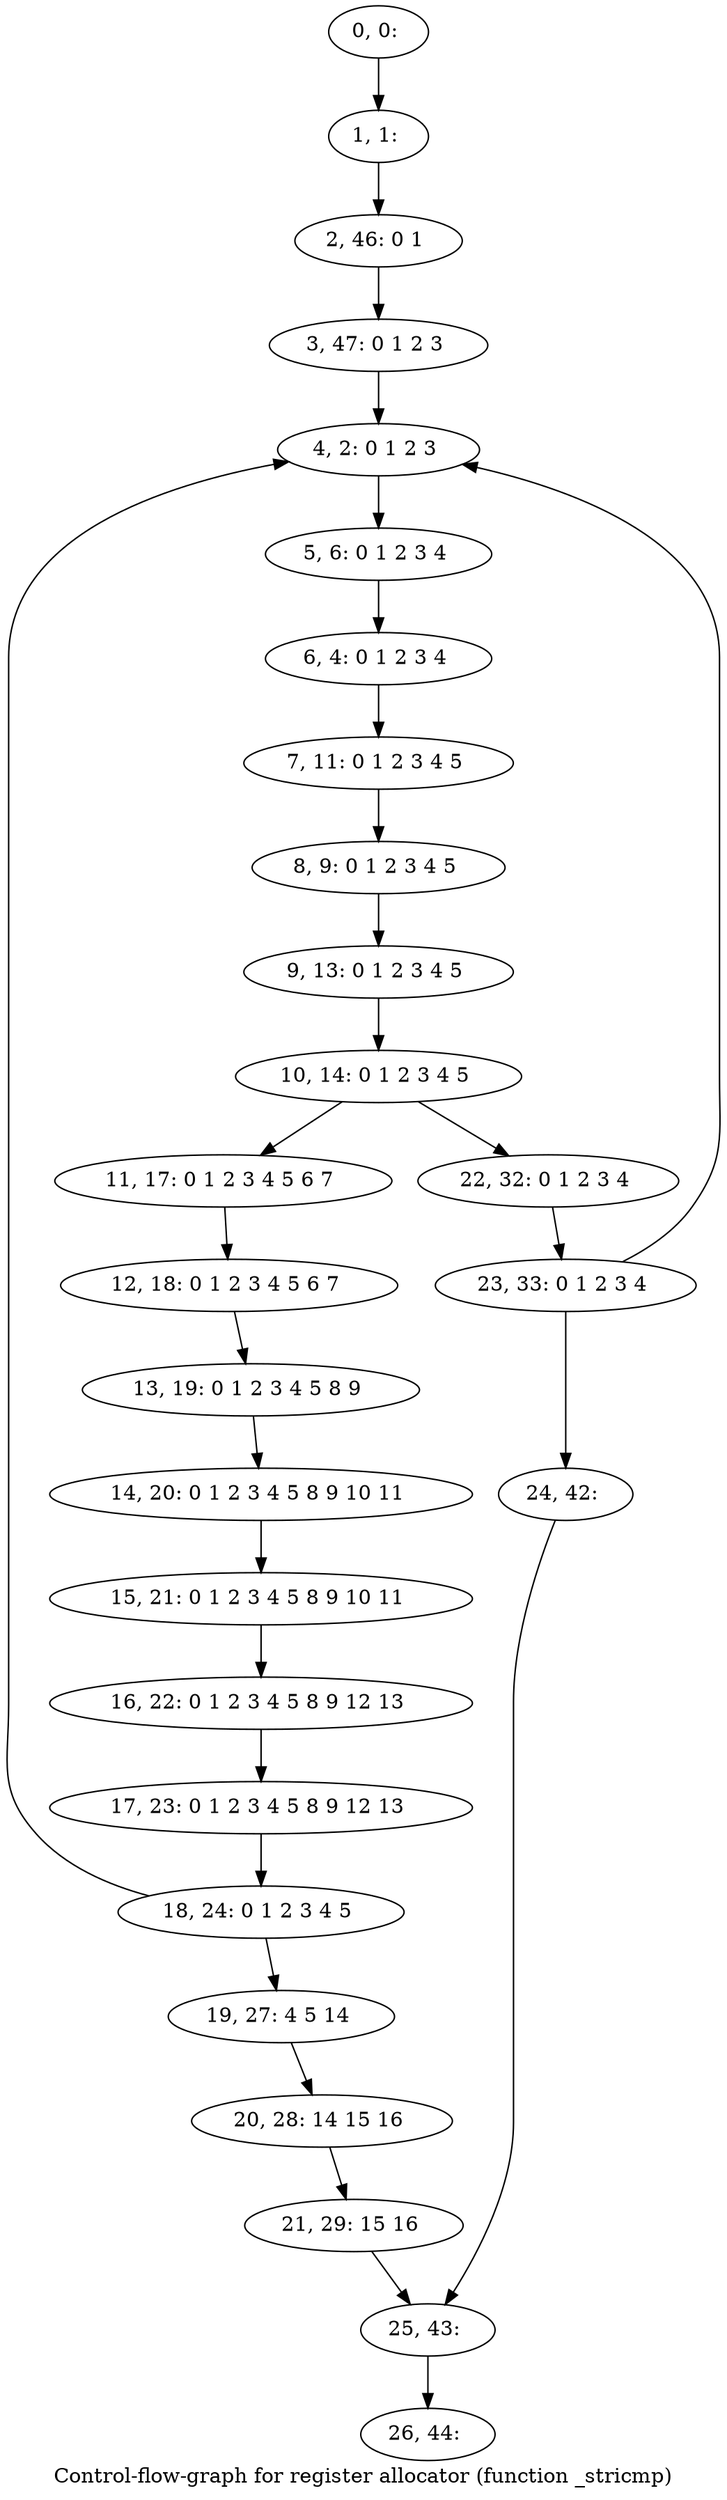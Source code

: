 digraph G {
graph [label="Control-flow-graph for register allocator (function _stricmp)"]
0[label="0, 0: "];
1[label="1, 1: "];
2[label="2, 46: 0 1 "];
3[label="3, 47: 0 1 2 3 "];
4[label="4, 2: 0 1 2 3 "];
5[label="5, 6: 0 1 2 3 4 "];
6[label="6, 4: 0 1 2 3 4 "];
7[label="7, 11: 0 1 2 3 4 5 "];
8[label="8, 9: 0 1 2 3 4 5 "];
9[label="9, 13: 0 1 2 3 4 5 "];
10[label="10, 14: 0 1 2 3 4 5 "];
11[label="11, 17: 0 1 2 3 4 5 6 7 "];
12[label="12, 18: 0 1 2 3 4 5 6 7 "];
13[label="13, 19: 0 1 2 3 4 5 8 9 "];
14[label="14, 20: 0 1 2 3 4 5 8 9 10 11 "];
15[label="15, 21: 0 1 2 3 4 5 8 9 10 11 "];
16[label="16, 22: 0 1 2 3 4 5 8 9 12 13 "];
17[label="17, 23: 0 1 2 3 4 5 8 9 12 13 "];
18[label="18, 24: 0 1 2 3 4 5 "];
19[label="19, 27: 4 5 14 "];
20[label="20, 28: 14 15 16 "];
21[label="21, 29: 15 16 "];
22[label="22, 32: 0 1 2 3 4 "];
23[label="23, 33: 0 1 2 3 4 "];
24[label="24, 42: "];
25[label="25, 43: "];
26[label="26, 44: "];
0->1 ;
1->2 ;
2->3 ;
3->4 ;
4->5 ;
5->6 ;
6->7 ;
7->8 ;
8->9 ;
9->10 ;
10->11 ;
10->22 ;
11->12 ;
12->13 ;
13->14 ;
14->15 ;
15->16 ;
16->17 ;
17->18 ;
18->19 ;
18->4 ;
19->20 ;
20->21 ;
21->25 ;
22->23 ;
23->24 ;
23->4 ;
24->25 ;
25->26 ;
}
